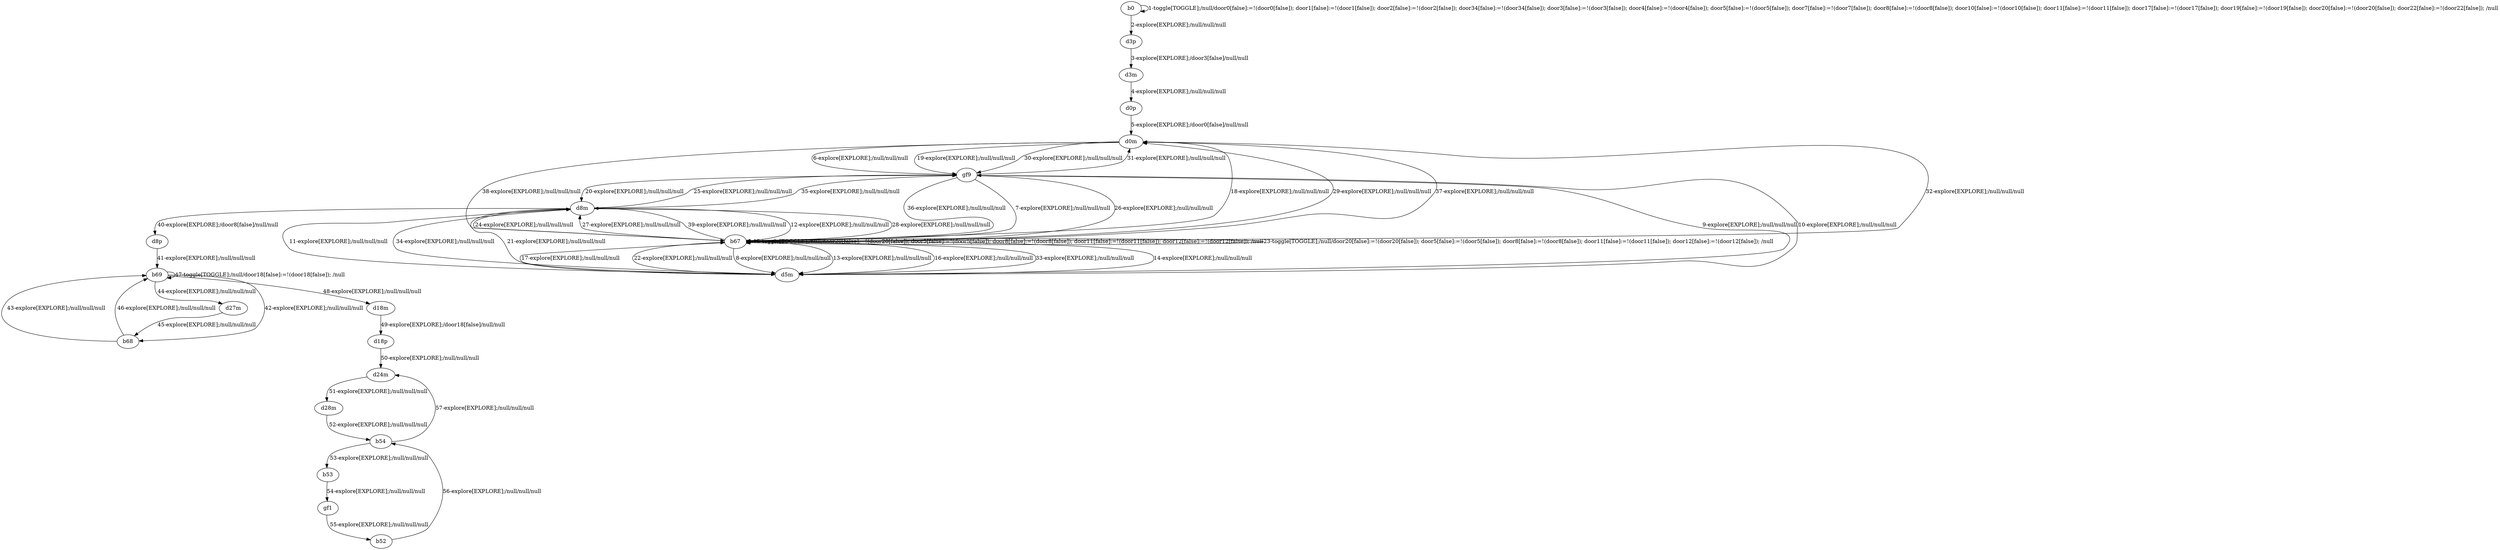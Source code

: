 # Total number of goals covered by this test: 1
# b52 --> b54

digraph g {
"b0" -> "b0" [label = "1-toggle[TOGGLE];/null/door0[false]:=!(door0[false]); door1[false]:=!(door1[false]); door2[false]:=!(door2[false]); door34[false]:=!(door34[false]); door3[false]:=!(door3[false]); door4[false]:=!(door4[false]); door5[false]:=!(door5[false]); door7[false]:=!(door7[false]); door8[false]:=!(door8[false]); door10[false]:=!(door10[false]); door11[false]:=!(door11[false]); door17[false]:=!(door17[false]); door19[false]:=!(door19[false]); door20[false]:=!(door20[false]); door22[false]:=!(door22[false]); /null"];
"b0" -> "d3p" [label = "2-explore[EXPLORE];/null/null/null"];
"d3p" -> "d3m" [label = "3-explore[EXPLORE];/door3[false]/null/null"];
"d3m" -> "d0p" [label = "4-explore[EXPLORE];/null/null/null"];
"d0p" -> "d0m" [label = "5-explore[EXPLORE];/door0[false]/null/null"];
"d0m" -> "gf9" [label = "6-explore[EXPLORE];/null/null/null"];
"gf9" -> "b67" [label = "7-explore[EXPLORE];/null/null/null"];
"b67" -> "d5m" [label = "8-explore[EXPLORE];/null/null/null"];
"d5m" -> "gf9" [label = "9-explore[EXPLORE];/null/null/null"];
"gf9" -> "d5m" [label = "10-explore[EXPLORE];/null/null/null"];
"d5m" -> "d8m" [label = "11-explore[EXPLORE];/null/null/null"];
"d8m" -> "b67" [label = "12-explore[EXPLORE];/null/null/null"];
"b67" -> "d5m" [label = "13-explore[EXPLORE];/null/null/null"];
"d5m" -> "b67" [label = "14-explore[EXPLORE];/null/null/null"];
"b67" -> "b67" [label = "15-toggle[TOGGLE];/null/door20[false]:=!(door20[false]); door5[false]:=!(door5[false]); door8[false]:=!(door8[false]); door11[false]:=!(door11[false]); door12[false]:=!(door12[false]); /null"];
"b67" -> "d5m" [label = "16-explore[EXPLORE];/null/null/null"];
"d5m" -> "b67" [label = "17-explore[EXPLORE];/null/null/null"];
"b67" -> "d0m" [label = "18-explore[EXPLORE];/null/null/null"];
"d0m" -> "gf9" [label = "19-explore[EXPLORE];/null/null/null"];
"gf9" -> "d8m" [label = "20-explore[EXPLORE];/null/null/null"];
"d8m" -> "d5m" [label = "21-explore[EXPLORE];/null/null/null"];
"d5m" -> "b67" [label = "22-explore[EXPLORE];/null/null/null"];
"b67" -> "b67" [label = "23-toggle[TOGGLE];/null/door20[false]:=!(door20[false]); door5[false]:=!(door5[false]); door8[false]:=!(door8[false]); door11[false]:=!(door11[false]); door12[false]:=!(door12[false]); /null"];
"b67" -> "d8m" [label = "24-explore[EXPLORE];/null/null/null"];
"d8m" -> "gf9" [label = "25-explore[EXPLORE];/null/null/null"];
"gf9" -> "b67" [label = "26-explore[EXPLORE];/null/null/null"];
"b67" -> "d8m" [label = "27-explore[EXPLORE];/null/null/null"];
"d8m" -> "b67" [label = "28-explore[EXPLORE];/null/null/null"];
"b67" -> "d0m" [label = "29-explore[EXPLORE];/null/null/null"];
"d0m" -> "gf9" [label = "30-explore[EXPLORE];/null/null/null"];
"gf9" -> "d0m" [label = "31-explore[EXPLORE];/null/null/null"];
"d0m" -> "b67" [label = "32-explore[EXPLORE];/null/null/null"];
"b67" -> "d5m" [label = "33-explore[EXPLORE];/null/null/null"];
"d5m" -> "d8m" [label = "34-explore[EXPLORE];/null/null/null"];
"d8m" -> "gf9" [label = "35-explore[EXPLORE];/null/null/null"];
"gf9" -> "b67" [label = "36-explore[EXPLORE];/null/null/null"];
"b67" -> "d0m" [label = "37-explore[EXPLORE];/null/null/null"];
"d0m" -> "b67" [label = "38-explore[EXPLORE];/null/null/null"];
"b67" -> "d8m" [label = "39-explore[EXPLORE];/null/null/null"];
"d8m" -> "d8p" [label = "40-explore[EXPLORE];/door8[false]/null/null"];
"d8p" -> "b69" [label = "41-explore[EXPLORE];/null/null/null"];
"b69" -> "b68" [label = "42-explore[EXPLORE];/null/null/null"];
"b68" -> "b69" [label = "43-explore[EXPLORE];/null/null/null"];
"b69" -> "d27m" [label = "44-explore[EXPLORE];/null/null/null"];
"d27m" -> "b68" [label = "45-explore[EXPLORE];/null/null/null"];
"b68" -> "b69" [label = "46-explore[EXPLORE];/null/null/null"];
"b69" -> "b69" [label = "47-toggle[TOGGLE];/null/door18[false]:=!(door18[false]); /null"];
"b69" -> "d18m" [label = "48-explore[EXPLORE];/null/null/null"];
"d18m" -> "d18p" [label = "49-explore[EXPLORE];/door18[false]/null/null"];
"d18p" -> "d24m" [label = "50-explore[EXPLORE];/null/null/null"];
"d24m" -> "d28m" [label = "51-explore[EXPLORE];/null/null/null"];
"d28m" -> "b54" [label = "52-explore[EXPLORE];/null/null/null"];
"b54" -> "b53" [label = "53-explore[EXPLORE];/null/null/null"];
"b53" -> "gf1" [label = "54-explore[EXPLORE];/null/null/null"];
"gf1" -> "b52" [label = "55-explore[EXPLORE];/null/null/null"];
"b52" -> "b54" [label = "56-explore[EXPLORE];/null/null/null"];
"b54" -> "d24m" [label = "57-explore[EXPLORE];/null/null/null"];
}